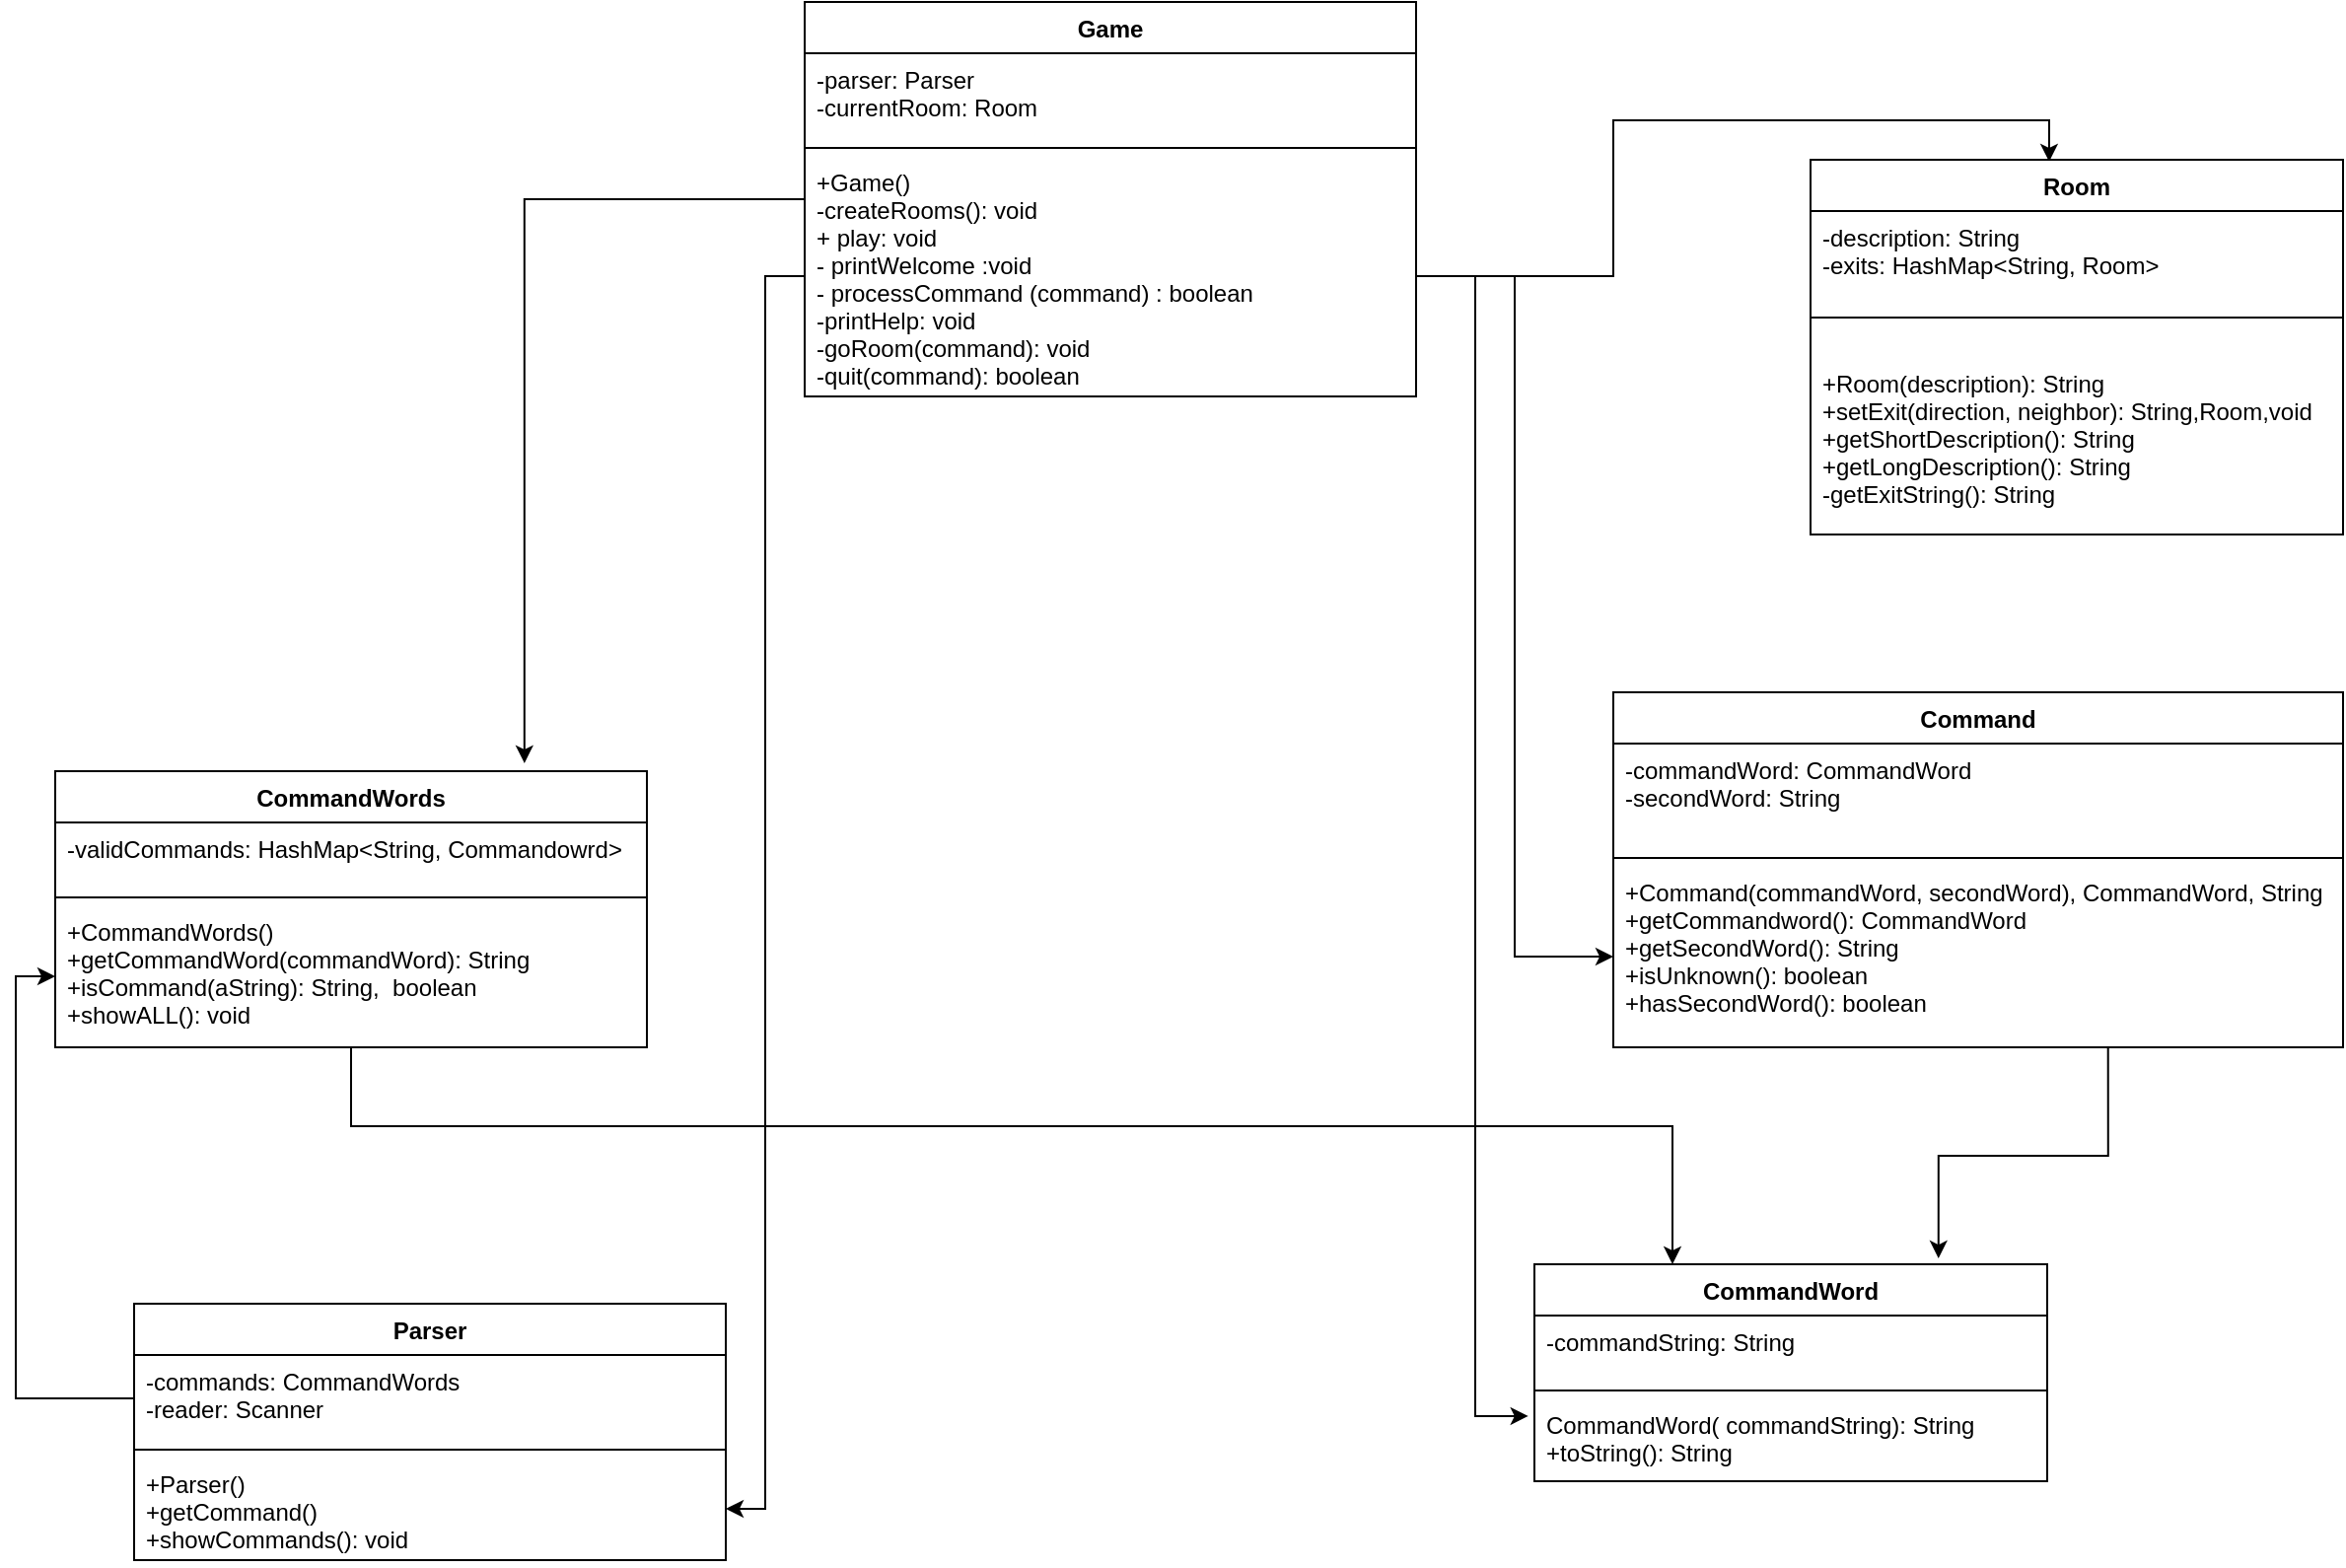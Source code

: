 <mxfile version="13.7.7" type="github">
  <diagram id="VEy1ekJowihjDsb1W5C8" name="Page-1">
    <mxGraphModel dx="1673" dy="2062" grid="1" gridSize="10" guides="1" tooltips="1" connect="1" arrows="1" fold="1" page="1" pageScale="1" pageWidth="827" pageHeight="1169" math="0" shadow="0">
      <root>
        <mxCell id="0" />
        <mxCell id="1" parent="0" />
        <mxCell id="h6V62oQ8V5OpcuaHMOtG-29" style="edgeStyle=orthogonalEdgeStyle;rounded=0;orthogonalLoop=1;jettySize=auto;html=1;entryX=0.793;entryY=-0.029;entryDx=0;entryDy=0;entryPerimeter=0;" parent="1" source="h6V62oQ8V5OpcuaHMOtG-1" target="h6V62oQ8V5OpcuaHMOtG-14" edge="1">
          <mxGeometry relative="1" as="geometry" />
        </mxCell>
        <mxCell id="h6V62oQ8V5OpcuaHMOtG-14" value="CommandWords" style="swimlane;fontStyle=1;align=center;verticalAlign=top;childLayout=stackLayout;horizontal=1;startSize=26;horizontalStack=0;resizeParent=1;resizeParentMax=0;resizeLast=0;collapsible=1;marginBottom=0;" parent="1" vertex="1">
          <mxGeometry x="160" y="240" width="300" height="140" as="geometry" />
        </mxCell>
        <mxCell id="h6V62oQ8V5OpcuaHMOtG-15" value="-validCommands: HashMap&lt;String, Commandowrd&gt;" style="text;strokeColor=none;fillColor=none;align=left;verticalAlign=top;spacingLeft=4;spacingRight=4;overflow=hidden;rotatable=0;points=[[0,0.5],[1,0.5]];portConstraint=eastwest;" parent="h6V62oQ8V5OpcuaHMOtG-14" vertex="1">
          <mxGeometry y="26" width="300" height="34" as="geometry" />
        </mxCell>
        <mxCell id="h6V62oQ8V5OpcuaHMOtG-16" value="" style="line;strokeWidth=1;fillColor=none;align=left;verticalAlign=middle;spacingTop=-1;spacingLeft=3;spacingRight=3;rotatable=0;labelPosition=right;points=[];portConstraint=eastwest;" parent="h6V62oQ8V5OpcuaHMOtG-14" vertex="1">
          <mxGeometry y="60" width="300" height="8" as="geometry" />
        </mxCell>
        <mxCell id="h6V62oQ8V5OpcuaHMOtG-17" value="+CommandWords()&#xa;+getCommandWord(commandWord): String&#xa;+isCommand(aString): String,  boolean&#xa;+showALL(): void" style="text;strokeColor=none;fillColor=none;align=left;verticalAlign=top;spacingLeft=4;spacingRight=4;overflow=hidden;rotatable=0;points=[[0,0.5],[1,0.5]];portConstraint=eastwest;" parent="h6V62oQ8V5OpcuaHMOtG-14" vertex="1">
          <mxGeometry y="68" width="300" height="72" as="geometry" />
        </mxCell>
        <mxCell id="h6V62oQ8V5OpcuaHMOtG-18" value="Parser" style="swimlane;fontStyle=1;align=center;verticalAlign=top;childLayout=stackLayout;horizontal=1;startSize=26;horizontalStack=0;resizeParent=1;resizeParentMax=0;resizeLast=0;collapsible=1;marginBottom=0;" parent="1" vertex="1">
          <mxGeometry x="200" y="510" width="300" height="130" as="geometry" />
        </mxCell>
        <mxCell id="h6V62oQ8V5OpcuaHMOtG-19" value="-commands: CommandWords&#xa;-reader: Scanner" style="text;strokeColor=none;fillColor=none;align=left;verticalAlign=top;spacingLeft=4;spacingRight=4;overflow=hidden;rotatable=0;points=[[0,0.5],[1,0.5]];portConstraint=eastwest;" parent="h6V62oQ8V5OpcuaHMOtG-18" vertex="1">
          <mxGeometry y="26" width="300" height="44" as="geometry" />
        </mxCell>
        <mxCell id="h6V62oQ8V5OpcuaHMOtG-20" value="" style="line;strokeWidth=1;fillColor=none;align=left;verticalAlign=middle;spacingTop=-1;spacingLeft=3;spacingRight=3;rotatable=0;labelPosition=right;points=[];portConstraint=eastwest;" parent="h6V62oQ8V5OpcuaHMOtG-18" vertex="1">
          <mxGeometry y="70" width="300" height="8" as="geometry" />
        </mxCell>
        <mxCell id="h6V62oQ8V5OpcuaHMOtG-21" value="+Parser()&#xa;+getCommand()&#xa;+showCommands(): void" style="text;strokeColor=none;fillColor=none;align=left;verticalAlign=top;spacingLeft=4;spacingRight=4;overflow=hidden;rotatable=0;points=[[0,0.5],[1,0.5]];portConstraint=eastwest;" parent="h6V62oQ8V5OpcuaHMOtG-18" vertex="1">
          <mxGeometry y="78" width="300" height="52" as="geometry" />
        </mxCell>
        <mxCell id="h6V62oQ8V5OpcuaHMOtG-10" value="CommandWord" style="swimlane;fontStyle=1;align=center;verticalAlign=top;childLayout=stackLayout;horizontal=1;startSize=26;horizontalStack=0;resizeParent=1;resizeParentMax=0;resizeLast=0;collapsible=1;marginBottom=0;" parent="1" vertex="1">
          <mxGeometry x="910" y="490" width="260" height="110" as="geometry" />
        </mxCell>
        <mxCell id="h6V62oQ8V5OpcuaHMOtG-11" value="-commandString: String" style="text;strokeColor=none;fillColor=none;align=left;verticalAlign=top;spacingLeft=4;spacingRight=4;overflow=hidden;rotatable=0;points=[[0,0.5],[1,0.5]];portConstraint=eastwest;" parent="h6V62oQ8V5OpcuaHMOtG-10" vertex="1">
          <mxGeometry y="26" width="260" height="34" as="geometry" />
        </mxCell>
        <mxCell id="h6V62oQ8V5OpcuaHMOtG-12" value="" style="line;strokeWidth=1;fillColor=none;align=left;verticalAlign=middle;spacingTop=-1;spacingLeft=3;spacingRight=3;rotatable=0;labelPosition=right;points=[];portConstraint=eastwest;" parent="h6V62oQ8V5OpcuaHMOtG-10" vertex="1">
          <mxGeometry y="60" width="260" height="8" as="geometry" />
        </mxCell>
        <mxCell id="h6V62oQ8V5OpcuaHMOtG-13" value="CommandWord( commandString): String&#xa;+toString(): String" style="text;strokeColor=none;fillColor=none;align=left;verticalAlign=top;spacingLeft=4;spacingRight=4;overflow=hidden;rotatable=0;points=[[0,0.5],[1,0.5]];portConstraint=eastwest;" parent="h6V62oQ8V5OpcuaHMOtG-10" vertex="1">
          <mxGeometry y="68" width="260" height="42" as="geometry" />
        </mxCell>
        <mxCell id="h6V62oQ8V5OpcuaHMOtG-5" value="Command" style="swimlane;fontStyle=1;align=center;verticalAlign=top;childLayout=stackLayout;horizontal=1;startSize=26;horizontalStack=0;resizeParent=1;resizeParentMax=0;resizeLast=0;collapsible=1;marginBottom=0;" parent="1" vertex="1">
          <mxGeometry x="950" y="200" width="370" height="180" as="geometry" />
        </mxCell>
        <mxCell id="h6V62oQ8V5OpcuaHMOtG-6" value="-commandWord: CommandWord&#xa;-secondWord: String" style="text;strokeColor=none;fillColor=none;align=left;verticalAlign=top;spacingLeft=4;spacingRight=4;overflow=hidden;rotatable=0;points=[[0,0.5],[1,0.5]];portConstraint=eastwest;" parent="h6V62oQ8V5OpcuaHMOtG-5" vertex="1">
          <mxGeometry y="26" width="370" height="54" as="geometry" />
        </mxCell>
        <mxCell id="h6V62oQ8V5OpcuaHMOtG-7" value="" style="line;strokeWidth=1;fillColor=none;align=left;verticalAlign=middle;spacingTop=-1;spacingLeft=3;spacingRight=3;rotatable=0;labelPosition=right;points=[];portConstraint=eastwest;" parent="h6V62oQ8V5OpcuaHMOtG-5" vertex="1">
          <mxGeometry y="80" width="370" height="8" as="geometry" />
        </mxCell>
        <mxCell id="h6V62oQ8V5OpcuaHMOtG-8" value="+Command(commandWord, secondWord), CommandWord, String&#xa;+getCommandword(): CommandWord&#xa;+getSecondWord(): String&#xa;+isUnknown(): boolean&#xa;+hasSecondWord(): boolean" style="text;strokeColor=none;fillColor=none;align=left;verticalAlign=top;spacingLeft=4;spacingRight=4;overflow=hidden;rotatable=0;points=[[0,0.5],[1,0.5]];portConstraint=eastwest;" parent="h6V62oQ8V5OpcuaHMOtG-5" vertex="1">
          <mxGeometry y="88" width="370" height="92" as="geometry" />
        </mxCell>
        <mxCell id="h6V62oQ8V5OpcuaHMOtG-26" style="edgeStyle=orthogonalEdgeStyle;rounded=0;orthogonalLoop=1;jettySize=auto;html=1;" parent="1" source="h6V62oQ8V5OpcuaHMOtG-4" target="h6V62oQ8V5OpcuaHMOtG-8" edge="1">
          <mxGeometry relative="1" as="geometry" />
        </mxCell>
        <mxCell id="h6V62oQ8V5OpcuaHMOtG-27" style="edgeStyle=orthogonalEdgeStyle;rounded=0;orthogonalLoop=1;jettySize=auto;html=1;entryX=-0.012;entryY=0.214;entryDx=0;entryDy=0;entryPerimeter=0;" parent="1" source="h6V62oQ8V5OpcuaHMOtG-4" target="h6V62oQ8V5OpcuaHMOtG-13" edge="1">
          <mxGeometry relative="1" as="geometry" />
        </mxCell>
        <mxCell id="h6V62oQ8V5OpcuaHMOtG-28" style="edgeStyle=orthogonalEdgeStyle;rounded=0;orthogonalLoop=1;jettySize=auto;html=1;entryX=0.448;entryY=0.005;entryDx=0;entryDy=0;entryPerimeter=0;" parent="1" source="h6V62oQ8V5OpcuaHMOtG-4" target="h6V62oQ8V5OpcuaHMOtG-22" edge="1">
          <mxGeometry relative="1" as="geometry" />
        </mxCell>
        <mxCell id="h6V62oQ8V5OpcuaHMOtG-30" style="edgeStyle=orthogonalEdgeStyle;rounded=0;orthogonalLoop=1;jettySize=auto;html=1;" parent="1" source="h6V62oQ8V5OpcuaHMOtG-4" target="h6V62oQ8V5OpcuaHMOtG-21" edge="1">
          <mxGeometry relative="1" as="geometry" />
        </mxCell>
        <mxCell id="SYLc18gZkQaq2vSWxLfp-1" style="edgeStyle=orthogonalEdgeStyle;rounded=0;orthogonalLoop=1;jettySize=auto;html=1;entryX=0;entryY=0.5;entryDx=0;entryDy=0;" parent="1" source="h6V62oQ8V5OpcuaHMOtG-19" target="h6V62oQ8V5OpcuaHMOtG-17" edge="1">
          <mxGeometry relative="1" as="geometry" />
        </mxCell>
        <mxCell id="SYLc18gZkQaq2vSWxLfp-2" style="edgeStyle=orthogonalEdgeStyle;rounded=0;orthogonalLoop=1;jettySize=auto;html=1;entryX=0.788;entryY=-0.027;entryDx=0;entryDy=0;entryPerimeter=0;exitX=0.678;exitY=1;exitDx=0;exitDy=0;exitPerimeter=0;" parent="1" source="h6V62oQ8V5OpcuaHMOtG-8" target="h6V62oQ8V5OpcuaHMOtG-10" edge="1">
          <mxGeometry relative="1" as="geometry">
            <mxPoint x="980" y="420" as="sourcePoint" />
          </mxGeometry>
        </mxCell>
        <mxCell id="GVS3pr4yVcM8ldPUQTcU-1" style="edgeStyle=orthogonalEdgeStyle;rounded=0;orthogonalLoop=1;jettySize=auto;html=1;" edge="1" parent="1" target="h6V62oQ8V5OpcuaHMOtG-10">
          <mxGeometry relative="1" as="geometry">
            <mxPoint x="310" y="380" as="sourcePoint" />
            <Array as="points">
              <mxPoint x="310" y="420" />
              <mxPoint x="980" y="420" />
            </Array>
          </mxGeometry>
        </mxCell>
        <mxCell id="h6V62oQ8V5OpcuaHMOtG-22" value="Room" style="swimlane;fontStyle=1;align=center;verticalAlign=top;childLayout=stackLayout;horizontal=1;startSize=26;horizontalStack=0;resizeParent=1;resizeParentMax=0;resizeLast=0;collapsible=1;marginBottom=0;" parent="1" vertex="1">
          <mxGeometry x="1050" y="-70" width="270" height="190" as="geometry" />
        </mxCell>
        <mxCell id="h6V62oQ8V5OpcuaHMOtG-23" value="-description: String&#xa;-exits: HashMap&lt;String, Room&gt;" style="text;strokeColor=none;fillColor=none;align=left;verticalAlign=top;spacingLeft=4;spacingRight=4;overflow=hidden;rotatable=0;points=[[0,0.5],[1,0.5]];portConstraint=eastwest;" parent="h6V62oQ8V5OpcuaHMOtG-22" vertex="1">
          <mxGeometry y="26" width="270" height="34" as="geometry" />
        </mxCell>
        <mxCell id="h6V62oQ8V5OpcuaHMOtG-24" value="" style="line;strokeWidth=1;fillColor=none;align=left;verticalAlign=middle;spacingTop=-1;spacingLeft=3;spacingRight=3;rotatable=0;labelPosition=right;points=[];portConstraint=eastwest;" parent="h6V62oQ8V5OpcuaHMOtG-22" vertex="1">
          <mxGeometry y="60" width="270" height="40" as="geometry" />
        </mxCell>
        <mxCell id="h6V62oQ8V5OpcuaHMOtG-25" value="+Room(description): String&#xa;+setExit(direction, neighbor): String,Room,void&#xa;+getShortDescription(): String&#xa;+getLongDescription(): String&#xa;-getExitString(): String" style="text;strokeColor=none;fillColor=none;align=left;verticalAlign=top;spacingLeft=4;spacingRight=4;overflow=hidden;rotatable=0;points=[[0,0.5],[1,0.5]];portConstraint=eastwest;" parent="h6V62oQ8V5OpcuaHMOtG-22" vertex="1">
          <mxGeometry y="100" width="270" height="90" as="geometry" />
        </mxCell>
        <mxCell id="h6V62oQ8V5OpcuaHMOtG-1" value="Game" style="swimlane;fontStyle=1;align=center;verticalAlign=top;childLayout=stackLayout;horizontal=1;startSize=26;horizontalStack=0;resizeParent=1;resizeParentMax=0;resizeLast=0;collapsible=1;marginBottom=0;" parent="1" vertex="1">
          <mxGeometry x="540" y="-150" width="310" height="200" as="geometry" />
        </mxCell>
        <mxCell id="h6V62oQ8V5OpcuaHMOtG-2" value="-parser: Parser&#xa;-currentRoom: Room" style="text;strokeColor=none;fillColor=none;align=left;verticalAlign=top;spacingLeft=4;spacingRight=4;overflow=hidden;rotatable=0;points=[[0,0.5],[1,0.5]];portConstraint=eastwest;" parent="h6V62oQ8V5OpcuaHMOtG-1" vertex="1">
          <mxGeometry y="26" width="310" height="44" as="geometry" />
        </mxCell>
        <mxCell id="h6V62oQ8V5OpcuaHMOtG-3" value="" style="line;strokeWidth=1;fillColor=none;align=left;verticalAlign=middle;spacingTop=-1;spacingLeft=3;spacingRight=3;rotatable=0;labelPosition=right;points=[];portConstraint=eastwest;" parent="h6V62oQ8V5OpcuaHMOtG-1" vertex="1">
          <mxGeometry y="70" width="310" height="8" as="geometry" />
        </mxCell>
        <mxCell id="h6V62oQ8V5OpcuaHMOtG-4" value="+Game()&#xa;-createRooms(): void&#xa;+ play: void&#xa;- printWelcome :void&#xa;- processCommand (command) : boolean&#xa;-printHelp: void&#xa;-goRoom(command): void&#xa;-quit(command): boolean" style="text;strokeColor=none;fillColor=none;align=left;verticalAlign=top;spacingLeft=4;spacingRight=4;overflow=hidden;rotatable=0;points=[[0,0.5],[1,0.5]];portConstraint=eastwest;" parent="h6V62oQ8V5OpcuaHMOtG-1" vertex="1">
          <mxGeometry y="78" width="310" height="122" as="geometry" />
        </mxCell>
      </root>
    </mxGraphModel>
  </diagram>
</mxfile>
